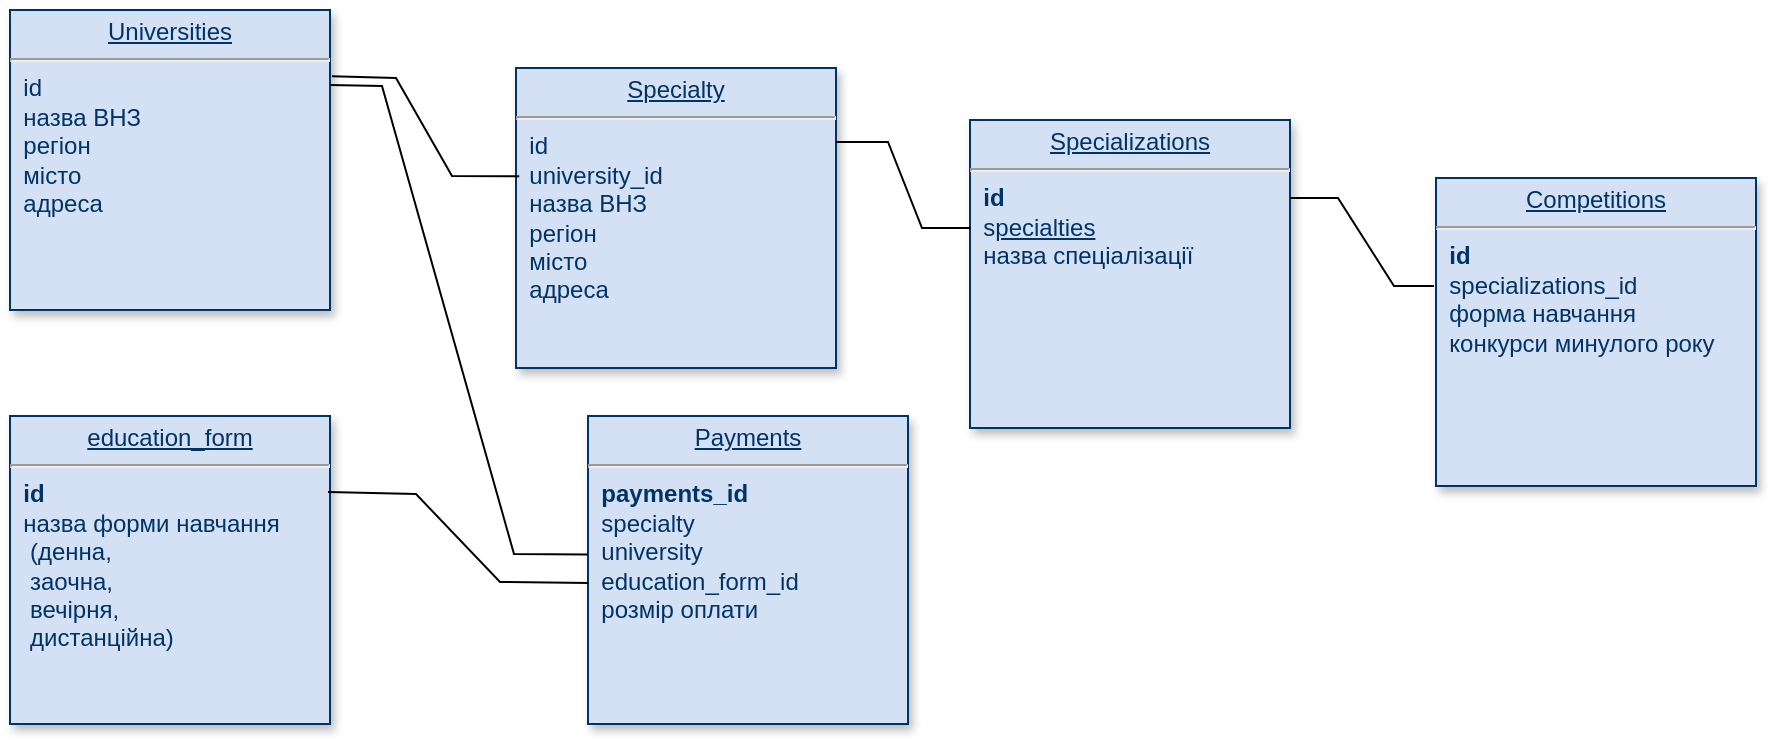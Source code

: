 <mxfile version="22.0.4" type="github">
  <diagram name="Page-1" id="efa7a0a1-bf9b-a30e-e6df-94a7791c09e9">
    <mxGraphModel dx="1796" dy="1230" grid="0" gridSize="10" guides="1" tooltips="1" connect="1" arrows="1" fold="1" page="0" pageScale="1" pageWidth="826" pageHeight="1169" background="none" math="0" shadow="0">
      <root>
        <mxCell id="0" />
        <mxCell id="1" parent="0" />
        <mxCell id="24" value="&lt;p style=&quot;margin: 0px; margin-top: 4px; text-align: center; text-decoration: underline;&quot;&gt;Universities&lt;/p&gt;&lt;hr&gt;&lt;span style=&quot;background-color: initial;&quot;&gt;&amp;nbsp;&amp;nbsp;&lt;/span&gt;id&lt;b&gt;&lt;br&gt;&lt;/b&gt;&lt;span style=&quot;background-color: initial;&quot;&gt;&amp;nbsp; назва ВНЗ&lt;/span&gt;&lt;br&gt;&lt;span style=&quot;background-color: initial;&quot;&gt;&amp;nbsp; регіон&lt;/span&gt;&lt;br&gt;&lt;span style=&quot;background-color: initial;&quot;&gt;&amp;nbsp; місто&lt;/span&gt;&lt;br&gt;&lt;div style=&quot;&quot;&gt;&lt;span style=&quot;background-color: initial;&quot;&gt;&amp;nbsp; адреса&lt;br&gt;&lt;/span&gt;&lt;/div&gt;" style="verticalAlign=top;align=left;overflow=fill;fontSize=12;fontFamily=Helvetica;html=1;strokeColor=#003366;shadow=1;fillColor=#D4E1F5;fontColor=#003366" parent="1" vertex="1">
          <mxGeometry x="-81.0" y="-136.0" width="160" height="150" as="geometry" />
        </mxCell>
        <mxCell id="h30Kpubxtcf0mwcJ9HK3-26" value="&lt;p style=&quot;margin: 0px; margin-top: 4px; text-align: center; text-decoration: underline;&quot;&gt;Competitions&lt;/p&gt;&lt;hr&gt;&amp;nbsp; &lt;b&gt;id&lt;br&gt;&lt;/b&gt;&amp;nbsp; specializations_id&amp;nbsp;&amp;nbsp;&lt;br&gt;&amp;nbsp;&amp;nbsp;форма навчання&lt;br&gt;&amp;nbsp;&amp;nbsp;конкурси минулого року" style="verticalAlign=top;align=left;overflow=fill;fontSize=12;fontFamily=Helvetica;html=1;strokeColor=#003366;shadow=1;fillColor=#D4E1F5;fontColor=#003366" vertex="1" parent="1">
          <mxGeometry x="632" y="-52" width="160" height="154" as="geometry" />
        </mxCell>
        <mxCell id="h30Kpubxtcf0mwcJ9HK3-27" value="&lt;p style=&quot;margin: 0px; margin-top: 4px; text-align: center; text-decoration: underline;&quot;&gt;Specializations&lt;br&gt;&lt;/p&gt;&lt;hr&gt;&amp;nbsp; &lt;b&gt;id&lt;/b&gt;&lt;br&gt;&amp;nbsp; s&lt;u style=&quot;border-color: var(--border-color); text-align: center;&quot;&gt;pecialties&lt;/u&gt;&lt;br&gt;&amp;nbsp;&amp;nbsp;назва спеціалізації" style="verticalAlign=top;align=left;overflow=fill;fontSize=12;fontFamily=Helvetica;html=1;strokeColor=#003366;shadow=1;fillColor=#D4E1F5;fontColor=#003366" vertex="1" parent="1">
          <mxGeometry x="399" y="-81" width="160" height="154" as="geometry" />
        </mxCell>
        <mxCell id="h30Kpubxtcf0mwcJ9HK3-30" value="&lt;p style=&quot;margin: 0px; margin-top: 4px; text-align: center; text-decoration: underline;&quot;&gt;&lt;/p&gt;&lt;div style=&quot;text-align: center;&quot;&gt;&lt;span style=&quot;background-color: initial;&quot;&gt;&lt;u style=&quot;&quot;&gt;Specialty&lt;/u&gt;&lt;/span&gt;&lt;/div&gt;&lt;hr&gt;&amp;nbsp; id&lt;br style=&quot;border-color: var(--border-color);&quot;&gt;&lt;span style=&quot;background-color: initial;&quot;&gt;&lt;b&gt;&amp;nbsp;&amp;nbsp;&lt;/b&gt;university_id&lt;/span&gt;&lt;b&gt;&lt;br&gt;&lt;/b&gt;&lt;span style=&quot;background-color: initial;&quot;&gt;&amp;nbsp; назва ВНЗ&lt;/span&gt;&lt;br&gt;&lt;span style=&quot;background-color: initial;&quot;&gt;&amp;nbsp; регіон&lt;/span&gt;&lt;br&gt;&lt;span style=&quot;background-color: initial;&quot;&gt;&amp;nbsp; місто&lt;/span&gt;&lt;br&gt;&lt;div style=&quot;&quot;&gt;&lt;span style=&quot;background-color: initial;&quot;&gt;&amp;nbsp; адреса&lt;br&gt;&lt;/span&gt;&lt;/div&gt;" style="verticalAlign=top;align=left;overflow=fill;fontSize=12;fontFamily=Helvetica;html=1;strokeColor=#003366;shadow=1;fillColor=#D4E1F5;fontColor=#003366" vertex="1" parent="1">
          <mxGeometry x="172.0" y="-107.0" width="160" height="150" as="geometry" />
        </mxCell>
        <mxCell id="h30Kpubxtcf0mwcJ9HK3-33" value="&lt;p style=&quot;margin: 0px; margin-top: 4px; text-align: center; text-decoration: underline;&quot;&gt;Payments&lt;br&gt;&lt;/p&gt;&lt;hr&gt;&amp;nbsp;&lt;b&gt;&amp;nbsp;payments_id&lt;/b&gt;&lt;br&gt;&amp;nbsp;&amp;nbsp;specialty&lt;br&gt;&amp;nbsp; university&lt;br&gt;&amp;nbsp; education_form_id&lt;br&gt;&amp;nbsp;&amp;nbsp;розмір оплати" style="verticalAlign=top;align=left;overflow=fill;fontSize=12;fontFamily=Helvetica;html=1;strokeColor=#003366;shadow=1;fillColor=#D4E1F5;fontColor=#003366" vertex="1" parent="1">
          <mxGeometry x="208" y="67" width="160" height="154" as="geometry" />
        </mxCell>
        <mxCell id="h30Kpubxtcf0mwcJ9HK3-46" value="&lt;p style=&quot;margin: 0px; margin-top: 4px; text-align: center; text-decoration: underline;&quot;&gt;education_form&lt;br&gt;&lt;/p&gt;&lt;hr&gt;&amp;nbsp; &lt;b&gt;id&lt;/b&gt;&lt;br&gt;&amp;nbsp;&amp;nbsp;назва форми навчання &lt;br&gt;&amp;nbsp; &amp;nbsp;(денна, &lt;br&gt;&amp;nbsp; &amp;nbsp;заочна, &lt;br&gt;&amp;nbsp; &amp;nbsp;вечірня, &lt;br&gt;&amp;nbsp; &amp;nbsp;дистанційна)" style="verticalAlign=top;align=left;overflow=fill;fontSize=12;fontFamily=Helvetica;html=1;strokeColor=#003366;shadow=1;fillColor=#D4E1F5;fontColor=#003366" vertex="1" parent="1">
          <mxGeometry x="-81" y="67" width="160" height="154" as="geometry" />
        </mxCell>
        <mxCell id="h30Kpubxtcf0mwcJ9HK3-47" value="" style="endArrow=none;html=1;rounded=0;entryX=0.01;entryY=0.361;entryDx=0;entryDy=0;entryPerimeter=0;exitX=1.006;exitY=0.221;exitDx=0;exitDy=0;exitPerimeter=0;" edge="1" parent="1" source="24" target="h30Kpubxtcf0mwcJ9HK3-30">
          <mxGeometry width="50" height="50" relative="1" as="geometry">
            <mxPoint x="79" y="-97" as="sourcePoint" />
            <mxPoint x="129" y="-147" as="targetPoint" />
            <Array as="points">
              <mxPoint x="112" y="-102" />
              <mxPoint x="140" y="-53" />
            </Array>
          </mxGeometry>
        </mxCell>
        <mxCell id="h30Kpubxtcf0mwcJ9HK3-48" value="" style="endArrow=none;html=1;rounded=0;entryX=0.003;entryY=0.351;entryDx=0;entryDy=0;entryPerimeter=0;" edge="1" parent="1" target="h30Kpubxtcf0mwcJ9HK3-27">
          <mxGeometry width="50" height="50" relative="1" as="geometry">
            <mxPoint x="332" y="-70" as="sourcePoint" />
            <mxPoint x="382" y="-120" as="targetPoint" />
            <Array as="points">
              <mxPoint x="358" y="-70" />
              <mxPoint x="375" y="-27" />
            </Array>
          </mxGeometry>
        </mxCell>
        <mxCell id="h30Kpubxtcf0mwcJ9HK3-50" value="" style="endArrow=none;html=1;rounded=0;" edge="1" parent="1">
          <mxGeometry width="50" height="50" relative="1" as="geometry">
            <mxPoint x="559" y="-42" as="sourcePoint" />
            <mxPoint x="631" y="2" as="targetPoint" />
            <Array as="points">
              <mxPoint x="583" y="-42" />
              <mxPoint x="611" y="2" />
            </Array>
          </mxGeometry>
        </mxCell>
        <mxCell id="h30Kpubxtcf0mwcJ9HK3-51" value="" style="endArrow=none;html=1;rounded=0;entryX=0.001;entryY=0.542;entryDx=0;entryDy=0;entryPerimeter=0;" edge="1" parent="1" target="h30Kpubxtcf0mwcJ9HK3-33">
          <mxGeometry width="50" height="50" relative="1" as="geometry">
            <mxPoint x="78" y="105" as="sourcePoint" />
            <mxPoint x="219" y="151" as="targetPoint" />
            <Array as="points">
              <mxPoint x="122" y="106" />
              <mxPoint x="164" y="150" />
            </Array>
          </mxGeometry>
        </mxCell>
        <mxCell id="h30Kpubxtcf0mwcJ9HK3-52" value="" style="endArrow=none;html=1;rounded=0;entryX=1;entryY=0.25;entryDx=0;entryDy=0;exitX=-0.002;exitY=0.45;exitDx=0;exitDy=0;exitPerimeter=0;" edge="1" parent="1" source="h30Kpubxtcf0mwcJ9HK3-33" target="24">
          <mxGeometry width="50" height="50" relative="1" as="geometry">
            <mxPoint x="176" y="103" as="sourcePoint" />
            <mxPoint x="307" y="70" as="targetPoint" />
            <Array as="points">
              <mxPoint x="171" y="136" />
              <mxPoint x="105" y="-98" />
            </Array>
          </mxGeometry>
        </mxCell>
      </root>
    </mxGraphModel>
  </diagram>
</mxfile>
